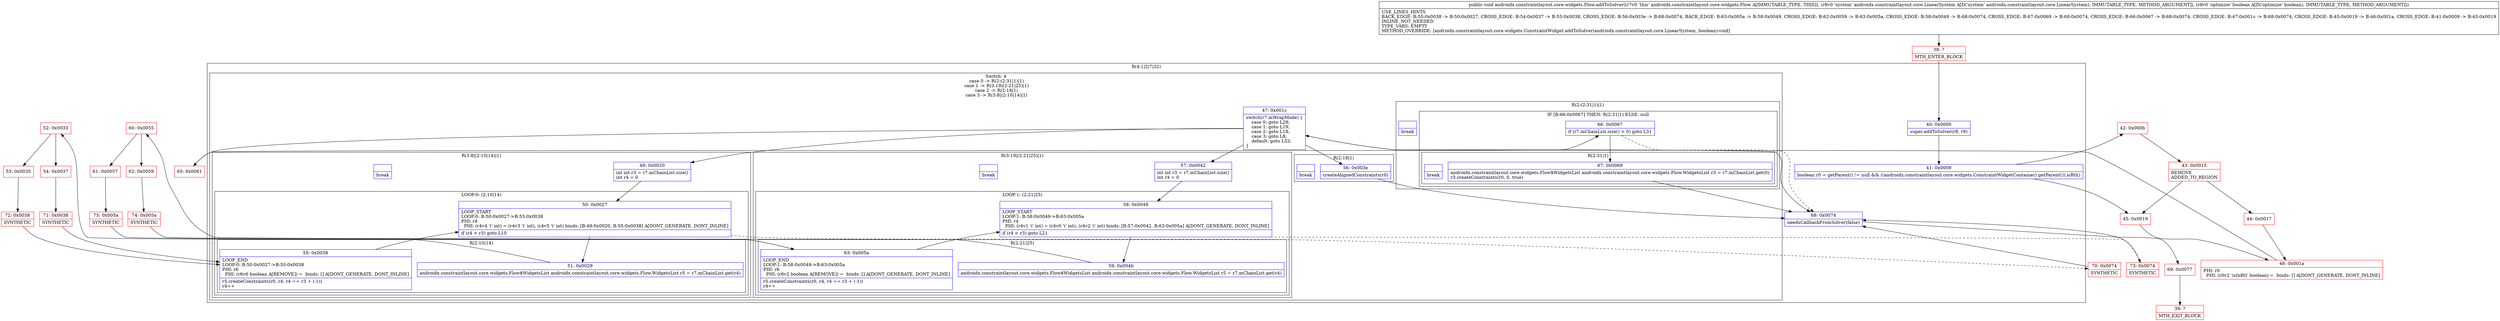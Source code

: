 digraph "CFG forandroidx.constraintlayout.core.widgets.Flow.addToSolver(Landroidx\/constraintlayout\/core\/LinearSystem;Z)V" {
subgraph cluster_Region_1267712104 {
label = "R(4:1|2|7|32)";
node [shape=record,color=blue];
Node_40 [shape=record,label="{40\:\ 0x0000|super.addToSolver(r8, r9)\l}"];
Node_41 [shape=record,label="{41\:\ 0x0009|boolean r0 = getParent() != null && ((androidx.constraintlayout.core.widgets.ConstraintWidgetContainer) getParent()).isRtl()\l}"];
subgraph cluster_SwitchRegion_579517503 {
label = "Switch: 4
 case 0 -> R(2:(2:31|1)|1)
 case 1 -> R(3:19|(2:21|25)|1)
 case 2 -> R(2:18|1)
 case 3 -> R(3:8|(2:10|14)|1)";
node [shape=record,color=blue];
Node_47 [shape=record,label="{47\:\ 0x001c|switch(r7.mWrapMode) \{\l    case 0: goto L29;\l    case 1: goto L19;\l    case 2: goto L18;\l    case 3: goto L8;\l    default: goto L32;\l\}\l}"];
subgraph cluster_Region_362019438 {
label = "R(2:(2:31|1)|1)";
node [shape=record,color=blue];
subgraph cluster_IfRegion_1429691541 {
label = "IF [B:66:0x0067] THEN: R(2:31|1) ELSE: null";
node [shape=record,color=blue];
Node_66 [shape=record,label="{66\:\ 0x0067|if (r7.mChainList.size() \> 0) goto L31\l}"];
subgraph cluster_Region_1672565823 {
label = "R(2:31|1)";
node [shape=record,color=blue];
Node_67 [shape=record,label="{67\:\ 0x0069|androidx.constraintlayout.core.widgets.Flow$WidgetsList androidx.constraintlayout.core.widgets.Flow.WidgetsList r3 = r7.mChainList.get(0)\lr3.createConstraints(r0, 0, true)\l}"];
Node_InsnContainer_423660624 [shape=record,label="{|break\l}"];
}
}
Node_InsnContainer_1851568131 [shape=record,label="{|break\l}"];
}
subgraph cluster_Region_120144222 {
label = "R(3:19|(2:21|25)|1)";
node [shape=record,color=blue];
Node_57 [shape=record,label="{57\:\ 0x0042|int int r3 = r7.mChainList.size()\lint r4 = 0\l}"];
subgraph cluster_LoopRegion_44339571 {
label = "LOOP:1: (2:21|25)";
node [shape=record,color=blue];
Node_58 [shape=record,label="{58\:\ 0x0049|LOOP_START\lLOOP:1: B:58:0x0049\-\>B:63:0x005a\lPHI: r4 \l  PHI: (r4v1 'i' int) = (r4v0 'i' int), (r4v2 'i' int) binds: [B:57:0x0042, B:63:0x005a] A[DONT_GENERATE, DONT_INLINE]\l|if (r4 \< r3) goto L21\l}"];
subgraph cluster_Region_1665980560 {
label = "R(2:21|25)";
node [shape=record,color=blue];
Node_59 [shape=record,label="{59\:\ 0x004b|androidx.constraintlayout.core.widgets.Flow$WidgetsList androidx.constraintlayout.core.widgets.Flow.WidgetsList r5 = r7.mChainList.get(r4)\l}"];
Node_63 [shape=record,label="{63\:\ 0x005a|LOOP_END\lLOOP:1: B:58:0x0049\-\>B:63:0x005a\lPHI: r6 \l  PHI: (r6v2 boolean A[REMOVE]) =  binds: [] A[DONT_GENERATE, DONT_INLINE]\l|r5.createConstraints(r0, r4, r4 == r3 + (\-1))\lr4++\l}"];
}
}
Node_InsnContainer_1687578412 [shape=record,label="{|break\l}"];
}
subgraph cluster_Region_1542055810 {
label = "R(2:18|1)";
node [shape=record,color=blue];
Node_56 [shape=record,label="{56\:\ 0x003e|createAlignedConstraints(r0)\l}"];
Node_InsnContainer_187321567 [shape=record,label="{|break\l}"];
}
subgraph cluster_Region_375763794 {
label = "R(3:8|(2:10|14)|1)";
node [shape=record,color=blue];
Node_49 [shape=record,label="{49\:\ 0x0020|int int r3 = r7.mChainList.size()\lint r4 = 0\l}"];
subgraph cluster_LoopRegion_2145139153 {
label = "LOOP:0: (2:10|14)";
node [shape=record,color=blue];
Node_50 [shape=record,label="{50\:\ 0x0027|LOOP_START\lLOOP:0: B:50:0x0027\-\>B:55:0x0038\lPHI: r4 \l  PHI: (r4v4 'i' int) = (r4v3 'i' int), (r4v5 'i' int) binds: [B:49:0x0020, B:55:0x0038] A[DONT_GENERATE, DONT_INLINE]\l|if (r4 \< r3) goto L10\l}"];
subgraph cluster_Region_1859182615 {
label = "R(2:10|14)";
node [shape=record,color=blue];
Node_51 [shape=record,label="{51\:\ 0x0029|androidx.constraintlayout.core.widgets.Flow$WidgetsList androidx.constraintlayout.core.widgets.Flow.WidgetsList r5 = r7.mChainList.get(r4)\l}"];
Node_55 [shape=record,label="{55\:\ 0x0038|LOOP_END\lLOOP:0: B:50:0x0027\-\>B:55:0x0038\lPHI: r6 \l  PHI: (r6v6 boolean A[REMOVE]) =  binds: [] A[DONT_GENERATE, DONT_INLINE]\l|r5.createConstraints(r0, r4, r4 == r3 + (\-1))\lr4++\l}"];
}
}
Node_InsnContainer_378889190 [shape=record,label="{|break\l}"];
}
}
Node_68 [shape=record,label="{68\:\ 0x0074|needsCallbackFromSolver(false)\l}"];
}
Node_38 [shape=record,color=red,label="{38\:\ ?|MTH_ENTER_BLOCK\l}"];
Node_42 [shape=record,color=red,label="{42\:\ 0x000b}"];
Node_43 [shape=record,color=red,label="{43\:\ 0x0015|REMOVE\lADDED_TO_REGION\l}"];
Node_44 [shape=record,color=red,label="{44\:\ 0x0017}"];
Node_46 [shape=record,color=red,label="{46\:\ 0x001a|PHI: r0 \l  PHI: (r0v2 'isInRtl' boolean) =  binds: [] A[DONT_GENERATE, DONT_INLINE]\l}"];
Node_52 [shape=record,color=red,label="{52\:\ 0x0033}"];
Node_53 [shape=record,color=red,label="{53\:\ 0x0035}"];
Node_72 [shape=record,color=red,label="{72\:\ 0x0038|SYNTHETIC\l}"];
Node_54 [shape=record,color=red,label="{54\:\ 0x0037}"];
Node_71 [shape=record,color=red,label="{71\:\ 0x0038|SYNTHETIC\l}"];
Node_70 [shape=record,color=red,label="{70\:\ 0x0074|SYNTHETIC\l}"];
Node_60 [shape=record,color=red,label="{60\:\ 0x0055}"];
Node_61 [shape=record,color=red,label="{61\:\ 0x0057}"];
Node_75 [shape=record,color=red,label="{75\:\ 0x005a|SYNTHETIC\l}"];
Node_62 [shape=record,color=red,label="{62\:\ 0x0059}"];
Node_74 [shape=record,color=red,label="{74\:\ 0x005a|SYNTHETIC\l}"];
Node_73 [shape=record,color=red,label="{73\:\ 0x0074|SYNTHETIC\l}"];
Node_65 [shape=record,color=red,label="{65\:\ 0x0061}"];
Node_69 [shape=record,color=red,label="{69\:\ 0x0077}"];
Node_39 [shape=record,color=red,label="{39\:\ ?|MTH_EXIT_BLOCK\l}"];
Node_45 [shape=record,color=red,label="{45\:\ 0x0019}"];
MethodNode[shape=record,label="{public void androidx.constraintlayout.core.widgets.Flow.addToSolver((r7v0 'this' androidx.constraintlayout.core.widgets.Flow A[IMMUTABLE_TYPE, THIS]), (r8v0 'system' androidx.constraintlayout.core.LinearSystem A[D('system' androidx.constraintlayout.core.LinearSystem), IMMUTABLE_TYPE, METHOD_ARGUMENT]), (r9v0 'optimize' boolean A[D('optimize' boolean), IMMUTABLE_TYPE, METHOD_ARGUMENT]))  | USE_LINES_HINTS\lBACK_EDGE: B:55:0x0038 \-\> B:50:0x0027, CROSS_EDGE: B:54:0x0037 \-\> B:55:0x0038, CROSS_EDGE: B:56:0x003e \-\> B:68:0x0074, BACK_EDGE: B:63:0x005a \-\> B:58:0x0049, CROSS_EDGE: B:62:0x0059 \-\> B:63:0x005a, CROSS_EDGE: B:58:0x0049 \-\> B:68:0x0074, CROSS_EDGE: B:67:0x0069 \-\> B:68:0x0074, CROSS_EDGE: B:66:0x0067 \-\> B:68:0x0074, CROSS_EDGE: B:47:0x001c \-\> B:68:0x0074, CROSS_EDGE: B:45:0x0019 \-\> B:46:0x001a, CROSS_EDGE: B:41:0x0009 \-\> B:45:0x0019\lINLINE_NOT_NEEDED\lTYPE_VARS: EMPTY\lMETHOD_OVERRIDE: [androidx.constraintlayout.core.widgets.ConstraintWidget.addToSolver(androidx.constraintlayout.core.LinearSystem, boolean):void]\l}"];
MethodNode -> Node_38;Node_40 -> Node_41;
Node_41 -> Node_42;
Node_41 -> Node_45;
Node_47 -> Node_49;
Node_47 -> Node_56;
Node_47 -> Node_57;
Node_47 -> Node_65;
Node_47 -> Node_68;
Node_66 -> Node_67;
Node_66 -> Node_68[style=dashed];
Node_67 -> Node_68;
Node_57 -> Node_58;
Node_58 -> Node_59;
Node_58 -> Node_73[style=dashed];
Node_59 -> Node_60;
Node_63 -> Node_58;
Node_56 -> Node_68;
Node_49 -> Node_50;
Node_50 -> Node_51;
Node_50 -> Node_70[style=dashed];
Node_51 -> Node_52;
Node_55 -> Node_50;
Node_68 -> Node_69;
Node_38 -> Node_40;
Node_42 -> Node_43;
Node_43 -> Node_44;
Node_43 -> Node_45;
Node_44 -> Node_46;
Node_46 -> Node_47;
Node_52 -> Node_53;
Node_52 -> Node_54;
Node_53 -> Node_72;
Node_72 -> Node_55;
Node_54 -> Node_71;
Node_71 -> Node_55;
Node_70 -> Node_68;
Node_60 -> Node_61;
Node_60 -> Node_62;
Node_61 -> Node_75;
Node_75 -> Node_63;
Node_62 -> Node_74;
Node_74 -> Node_63;
Node_73 -> Node_68;
Node_65 -> Node_66;
Node_69 -> Node_39;
Node_45 -> Node_46;
}

